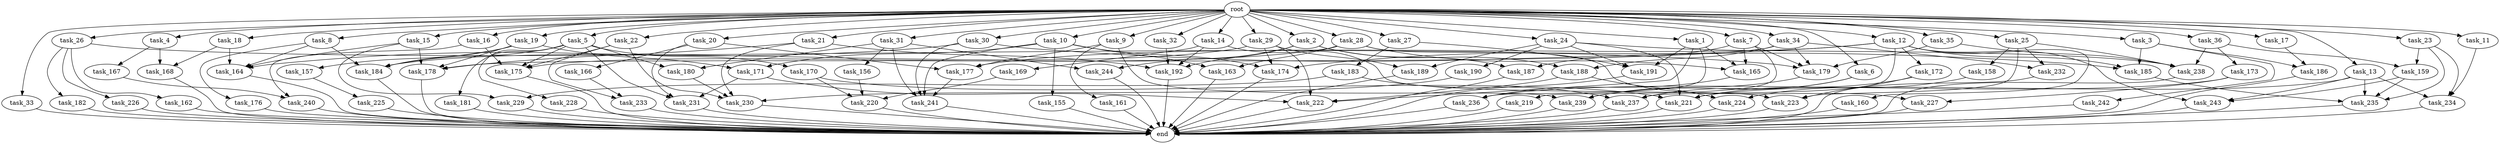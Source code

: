 digraph G {
  root [size="0.000000"];
  task_1 [size="10.240000"];
  task_2 [size="10.240000"];
  task_3 [size="10.240000"];
  task_4 [size="10.240000"];
  task_5 [size="10.240000"];
  task_6 [size="10.240000"];
  task_7 [size="10.240000"];
  task_8 [size="10.240000"];
  task_9 [size="10.240000"];
  task_10 [size="10.240000"];
  task_11 [size="10.240000"];
  task_12 [size="10.240000"];
  task_13 [size="10.240000"];
  task_14 [size="10.240000"];
  task_15 [size="10.240000"];
  task_16 [size="10.240000"];
  task_17 [size="10.240000"];
  task_18 [size="10.240000"];
  task_19 [size="10.240000"];
  task_20 [size="10.240000"];
  task_21 [size="10.240000"];
  task_22 [size="10.240000"];
  task_23 [size="10.240000"];
  task_24 [size="10.240000"];
  task_25 [size="10.240000"];
  task_26 [size="10.240000"];
  task_27 [size="10.240000"];
  task_28 [size="10.240000"];
  task_29 [size="10.240000"];
  task_30 [size="10.240000"];
  task_31 [size="10.240000"];
  task_32 [size="10.240000"];
  task_33 [size="10.240000"];
  task_34 [size="10.240000"];
  task_35 [size="10.240000"];
  task_36 [size="10.240000"];
  task_155 [size="2147483648.000000"];
  task_156 [size="343597383.680000"];
  task_157 [size="3092376453.120000"];
  task_158 [size="343597383.680000"];
  task_159 [size="9706626088.960001"];
  task_160 [size="6957847019.520000"];
  task_161 [size="773094113.280000"];
  task_162 [size="1374389534.720000"];
  task_163 [size="4294967296.000000"];
  task_164 [size="7730941132.800000"];
  task_165 [size="9878424780.800001"];
  task_166 [size="1374389534.720000"];
  task_167 [size="773094113.280000"];
  task_168 [size="3865470566.400000"];
  task_169 [size="2147483648.000000"];
  task_170 [size="2147483648.000000"];
  task_171 [size="5239860101.120000"];
  task_172 [size="6957847019.520000"];
  task_173 [size="4209067950.080000"];
  task_174 [size="9448928051.200001"];
  task_175 [size="15977278341.120001"];
  task_176 [size="3092376453.120000"];
  task_177 [size="9105330667.520000"];
  task_178 [size="17952963297.279999"];
  task_179 [size="13142599925.760000"];
  task_180 [size="2491081031.680000"];
  task_181 [size="2147483648.000000"];
  task_182 [size="1374389534.720000"];
  task_183 [size="343597383.680000"];
  task_184 [size="8675833937.920000"];
  task_185 [size="8504035246.080000"];
  task_186 [size="4982162063.360000"];
  task_187 [size="7730941132.800000"];
  task_188 [size="12455405158.400000"];
  task_189 [size="8933531975.680000"];
  task_190 [size="8589934592.000000"];
  task_191 [size="15891378995.200001"];
  task_192 [size="18468359372.799999"];
  task_219 [size="773094113.280000"];
  task_220 [size="10393820856.320000"];
  task_221 [size="22677427322.880001"];
  task_222 [size="22849226014.720001"];
  task_223 [size="7988639170.560000"];
  task_224 [size="9363028705.280001"];
  task_225 [size="1374389534.720000"];
  task_226 [size="1374389534.720000"];
  task_227 [size="2491081031.680000"];
  task_228 [size="2147483648.000000"];
  task_229 [size="1116691496.960000"];
  task_230 [size="19327352832.000000"];
  task_231 [size="10479720202.240000"];
  task_232 [size="5841155522.560000"];
  task_233 [size="8589934592.000000"];
  task_234 [size="11338713661.440001"];
  task_235 [size="18640158064.639999"];
  task_236 [size="7645041786.880000"];
  task_237 [size="15891378995.200001"];
  task_238 [size="18640158064.639999"];
  task_239 [size="9706626088.960001"];
  task_240 [size="9964324126.719999"];
  task_241 [size="4037269258.240000"];
  task_242 [size="773094113.280000"];
  task_243 [size="17952963297.279999"];
  task_244 [size="7301444403.200000"];
  end [size="0.000000"];

  root -> task_1 [size="1.000000"];
  root -> task_2 [size="1.000000"];
  root -> task_3 [size="1.000000"];
  root -> task_4 [size="1.000000"];
  root -> task_5 [size="1.000000"];
  root -> task_6 [size="1.000000"];
  root -> task_7 [size="1.000000"];
  root -> task_8 [size="1.000000"];
  root -> task_9 [size="1.000000"];
  root -> task_10 [size="1.000000"];
  root -> task_11 [size="1.000000"];
  root -> task_12 [size="1.000000"];
  root -> task_13 [size="1.000000"];
  root -> task_14 [size="1.000000"];
  root -> task_15 [size="1.000000"];
  root -> task_16 [size="1.000000"];
  root -> task_17 [size="1.000000"];
  root -> task_18 [size="1.000000"];
  root -> task_19 [size="1.000000"];
  root -> task_20 [size="1.000000"];
  root -> task_21 [size="1.000000"];
  root -> task_22 [size="1.000000"];
  root -> task_23 [size="1.000000"];
  root -> task_24 [size="1.000000"];
  root -> task_25 [size="1.000000"];
  root -> task_26 [size="1.000000"];
  root -> task_27 [size="1.000000"];
  root -> task_28 [size="1.000000"];
  root -> task_29 [size="1.000000"];
  root -> task_30 [size="1.000000"];
  root -> task_31 [size="1.000000"];
  root -> task_32 [size="1.000000"];
  root -> task_33 [size="1.000000"];
  root -> task_34 [size="1.000000"];
  root -> task_35 [size="1.000000"];
  root -> task_36 [size="1.000000"];
  task_1 -> task_165 [size="679477248.000000"];
  task_1 -> task_191 [size="679477248.000000"];
  task_1 -> task_222 [size="679477248.000000"];
  task_1 -> task_236 [size="679477248.000000"];
  task_2 -> task_187 [size="679477248.000000"];
  task_2 -> task_188 [size="679477248.000000"];
  task_2 -> task_192 [size="679477248.000000"];
  task_2 -> task_244 [size="679477248.000000"];
  task_3 -> task_185 [size="75497472.000000"];
  task_3 -> task_186 [size="75497472.000000"];
  task_3 -> task_242 [size="75497472.000000"];
  task_4 -> task_167 [size="75497472.000000"];
  task_4 -> task_168 [size="75497472.000000"];
  task_5 -> task_170 [size="209715200.000000"];
  task_5 -> task_175 [size="209715200.000000"];
  task_5 -> task_180 [size="209715200.000000"];
  task_5 -> task_181 [size="209715200.000000"];
  task_5 -> task_184 [size="209715200.000000"];
  task_5 -> task_228 [size="209715200.000000"];
  task_5 -> task_231 [size="209715200.000000"];
  task_6 -> task_237 [size="838860800.000000"];
  task_6 -> task_239 [size="838860800.000000"];
  task_7 -> task_165 [size="75497472.000000"];
  task_7 -> task_179 [size="75497472.000000"];
  task_7 -> task_187 [size="75497472.000000"];
  task_7 -> task_219 [size="75497472.000000"];
  task_8 -> task_164 [size="301989888.000000"];
  task_8 -> task_176 [size="301989888.000000"];
  task_8 -> task_184 [size="301989888.000000"];
  task_9 -> task_161 [size="75497472.000000"];
  task_9 -> task_177 [size="75497472.000000"];
  task_9 -> task_239 [size="75497472.000000"];
  task_10 -> task_155 [size="209715200.000000"];
  task_10 -> task_163 [size="209715200.000000"];
  task_10 -> task_171 [size="209715200.000000"];
  task_10 -> task_174 [size="209715200.000000"];
  task_10 -> task_241 [size="209715200.000000"];
  task_11 -> task_234 [size="33554432.000000"];
  task_12 -> task_160 [size="679477248.000000"];
  task_12 -> task_172 [size="679477248.000000"];
  task_12 -> task_174 [size="679477248.000000"];
  task_12 -> task_177 [size="679477248.000000"];
  task_12 -> task_185 [size="679477248.000000"];
  task_12 -> task_237 [size="679477248.000000"];
  task_12 -> task_243 [size="679477248.000000"];
  task_13 -> task_221 [size="536870912.000000"];
  task_13 -> task_234 [size="536870912.000000"];
  task_13 -> task_235 [size="536870912.000000"];
  task_13 -> task_243 [size="536870912.000000"];
  task_14 -> task_169 [size="209715200.000000"];
  task_14 -> task_192 [size="209715200.000000"];
  task_14 -> task_223 [size="209715200.000000"];
  task_15 -> task_164 [size="75497472.000000"];
  task_15 -> task_178 [size="75497472.000000"];
  task_15 -> task_229 [size="75497472.000000"];
  task_16 -> task_175 [size="838860800.000000"];
  task_16 -> task_240 [size="838860800.000000"];
  task_17 -> task_186 [size="411041792.000000"];
  task_18 -> task_164 [size="301989888.000000"];
  task_18 -> task_168 [size="301989888.000000"];
  task_19 -> task_157 [size="301989888.000000"];
  task_19 -> task_171 [size="301989888.000000"];
  task_19 -> task_178 [size="301989888.000000"];
  task_19 -> task_184 [size="301989888.000000"];
  task_20 -> task_166 [size="134217728.000000"];
  task_20 -> task_177 [size="134217728.000000"];
  task_20 -> task_231 [size="134217728.000000"];
  task_21 -> task_178 [size="838860800.000000"];
  task_21 -> task_192 [size="838860800.000000"];
  task_21 -> task_230 [size="838860800.000000"];
  task_22 -> task_175 [size="301989888.000000"];
  task_22 -> task_230 [size="301989888.000000"];
  task_22 -> task_233 [size="301989888.000000"];
  task_23 -> task_159 [size="536870912.000000"];
  task_23 -> task_234 [size="536870912.000000"];
  task_23 -> task_235 [size="536870912.000000"];
  task_24 -> task_189 [size="838860800.000000"];
  task_24 -> task_190 [size="838860800.000000"];
  task_24 -> task_191 [size="838860800.000000"];
  task_24 -> task_221 [size="838860800.000000"];
  task_24 -> task_238 [size="838860800.000000"];
  task_25 -> task_158 [size="33554432.000000"];
  task_25 -> task_223 [size="33554432.000000"];
  task_25 -> task_232 [size="33554432.000000"];
  task_25 -> task_238 [size="33554432.000000"];
  task_26 -> task_162 [size="134217728.000000"];
  task_26 -> task_179 [size="134217728.000000"];
  task_26 -> task_182 [size="134217728.000000"];
  task_26 -> task_226 [size="134217728.000000"];
  task_27 -> task_183 [size="33554432.000000"];
  task_27 -> task_191 [size="33554432.000000"];
  task_28 -> task_163 [size="209715200.000000"];
  task_28 -> task_165 [size="209715200.000000"];
  task_28 -> task_175 [size="209715200.000000"];
  task_28 -> task_227 [size="209715200.000000"];
  task_29 -> task_174 [size="33554432.000000"];
  task_29 -> task_184 [size="33554432.000000"];
  task_29 -> task_189 [size="33554432.000000"];
  task_29 -> task_222 [size="33554432.000000"];
  task_30 -> task_164 [size="75497472.000000"];
  task_30 -> task_185 [size="75497472.000000"];
  task_30 -> task_241 [size="75497472.000000"];
  task_31 -> task_156 [size="33554432.000000"];
  task_31 -> task_180 [size="33554432.000000"];
  task_31 -> task_241 [size="33554432.000000"];
  task_31 -> task_244 [size="33554432.000000"];
  task_32 -> task_192 [size="75497472.000000"];
  task_33 -> end [size="1.000000"];
  task_34 -> task_178 [size="536870912.000000"];
  task_34 -> task_179 [size="536870912.000000"];
  task_34 -> task_188 [size="536870912.000000"];
  task_34 -> task_232 [size="536870912.000000"];
  task_35 -> task_179 [size="536870912.000000"];
  task_35 -> task_238 [size="536870912.000000"];
  task_36 -> task_159 [size="411041792.000000"];
  task_36 -> task_173 [size="411041792.000000"];
  task_36 -> task_238 [size="411041792.000000"];
  task_155 -> end [size="1.000000"];
  task_156 -> task_220 [size="33554432.000000"];
  task_157 -> task_225 [size="134217728.000000"];
  task_158 -> task_224 [size="75497472.000000"];
  task_159 -> task_235 [size="536870912.000000"];
  task_159 -> task_243 [size="536870912.000000"];
  task_160 -> end [size="1.000000"];
  task_161 -> end [size="1.000000"];
  task_162 -> end [size="1.000000"];
  task_163 -> end [size="1.000000"];
  task_164 -> end [size="1.000000"];
  task_165 -> task_236 [size="33554432.000000"];
  task_166 -> task_233 [size="536870912.000000"];
  task_167 -> task_240 [size="134217728.000000"];
  task_168 -> end [size="1.000000"];
  task_169 -> task_220 [size="679477248.000000"];
  task_170 -> task_220 [size="301989888.000000"];
  task_170 -> task_221 [size="301989888.000000"];
  task_171 -> task_222 [size="679477248.000000"];
  task_171 -> task_231 [size="679477248.000000"];
  task_172 -> task_221 [size="536870912.000000"];
  task_172 -> task_223 [size="536870912.000000"];
  task_173 -> task_227 [size="33554432.000000"];
  task_173 -> task_236 [size="33554432.000000"];
  task_174 -> end [size="1.000000"];
  task_175 -> end [size="1.000000"];
  task_176 -> end [size="1.000000"];
  task_177 -> task_241 [size="75497472.000000"];
  task_178 -> end [size="1.000000"];
  task_179 -> task_239 [size="33554432.000000"];
  task_180 -> task_230 [size="209715200.000000"];
  task_181 -> end [size="1.000000"];
  task_182 -> end [size="1.000000"];
  task_183 -> task_229 [size="33554432.000000"];
  task_183 -> task_237 [size="33554432.000000"];
  task_184 -> end [size="1.000000"];
  task_185 -> task_235 [size="209715200.000000"];
  task_186 -> end [size="1.000000"];
  task_187 -> end [size="1.000000"];
  task_188 -> task_222 [size="838860800.000000"];
  task_188 -> task_224 [size="838860800.000000"];
  task_189 -> end [size="1.000000"];
  task_190 -> task_230 [size="536870912.000000"];
  task_191 -> end [size="1.000000"];
  task_192 -> end [size="1.000000"];
  task_219 -> end [size="1.000000"];
  task_220 -> end [size="1.000000"];
  task_221 -> end [size="1.000000"];
  task_222 -> end [size="1.000000"];
  task_223 -> end [size="1.000000"];
  task_224 -> end [size="1.000000"];
  task_225 -> end [size="1.000000"];
  task_226 -> end [size="1.000000"];
  task_227 -> end [size="1.000000"];
  task_228 -> end [size="1.000000"];
  task_229 -> end [size="1.000000"];
  task_230 -> end [size="1.000000"];
  task_231 -> end [size="1.000000"];
  task_232 -> end [size="1.000000"];
  task_233 -> end [size="1.000000"];
  task_234 -> end [size="1.000000"];
  task_235 -> end [size="1.000000"];
  task_236 -> end [size="1.000000"];
  task_237 -> end [size="1.000000"];
  task_238 -> end [size="1.000000"];
  task_239 -> end [size="1.000000"];
  task_240 -> end [size="1.000000"];
  task_241 -> end [size="1.000000"];
  task_242 -> end [size="1.000000"];
  task_243 -> end [size="1.000000"];
  task_244 -> end [size="1.000000"];
}
